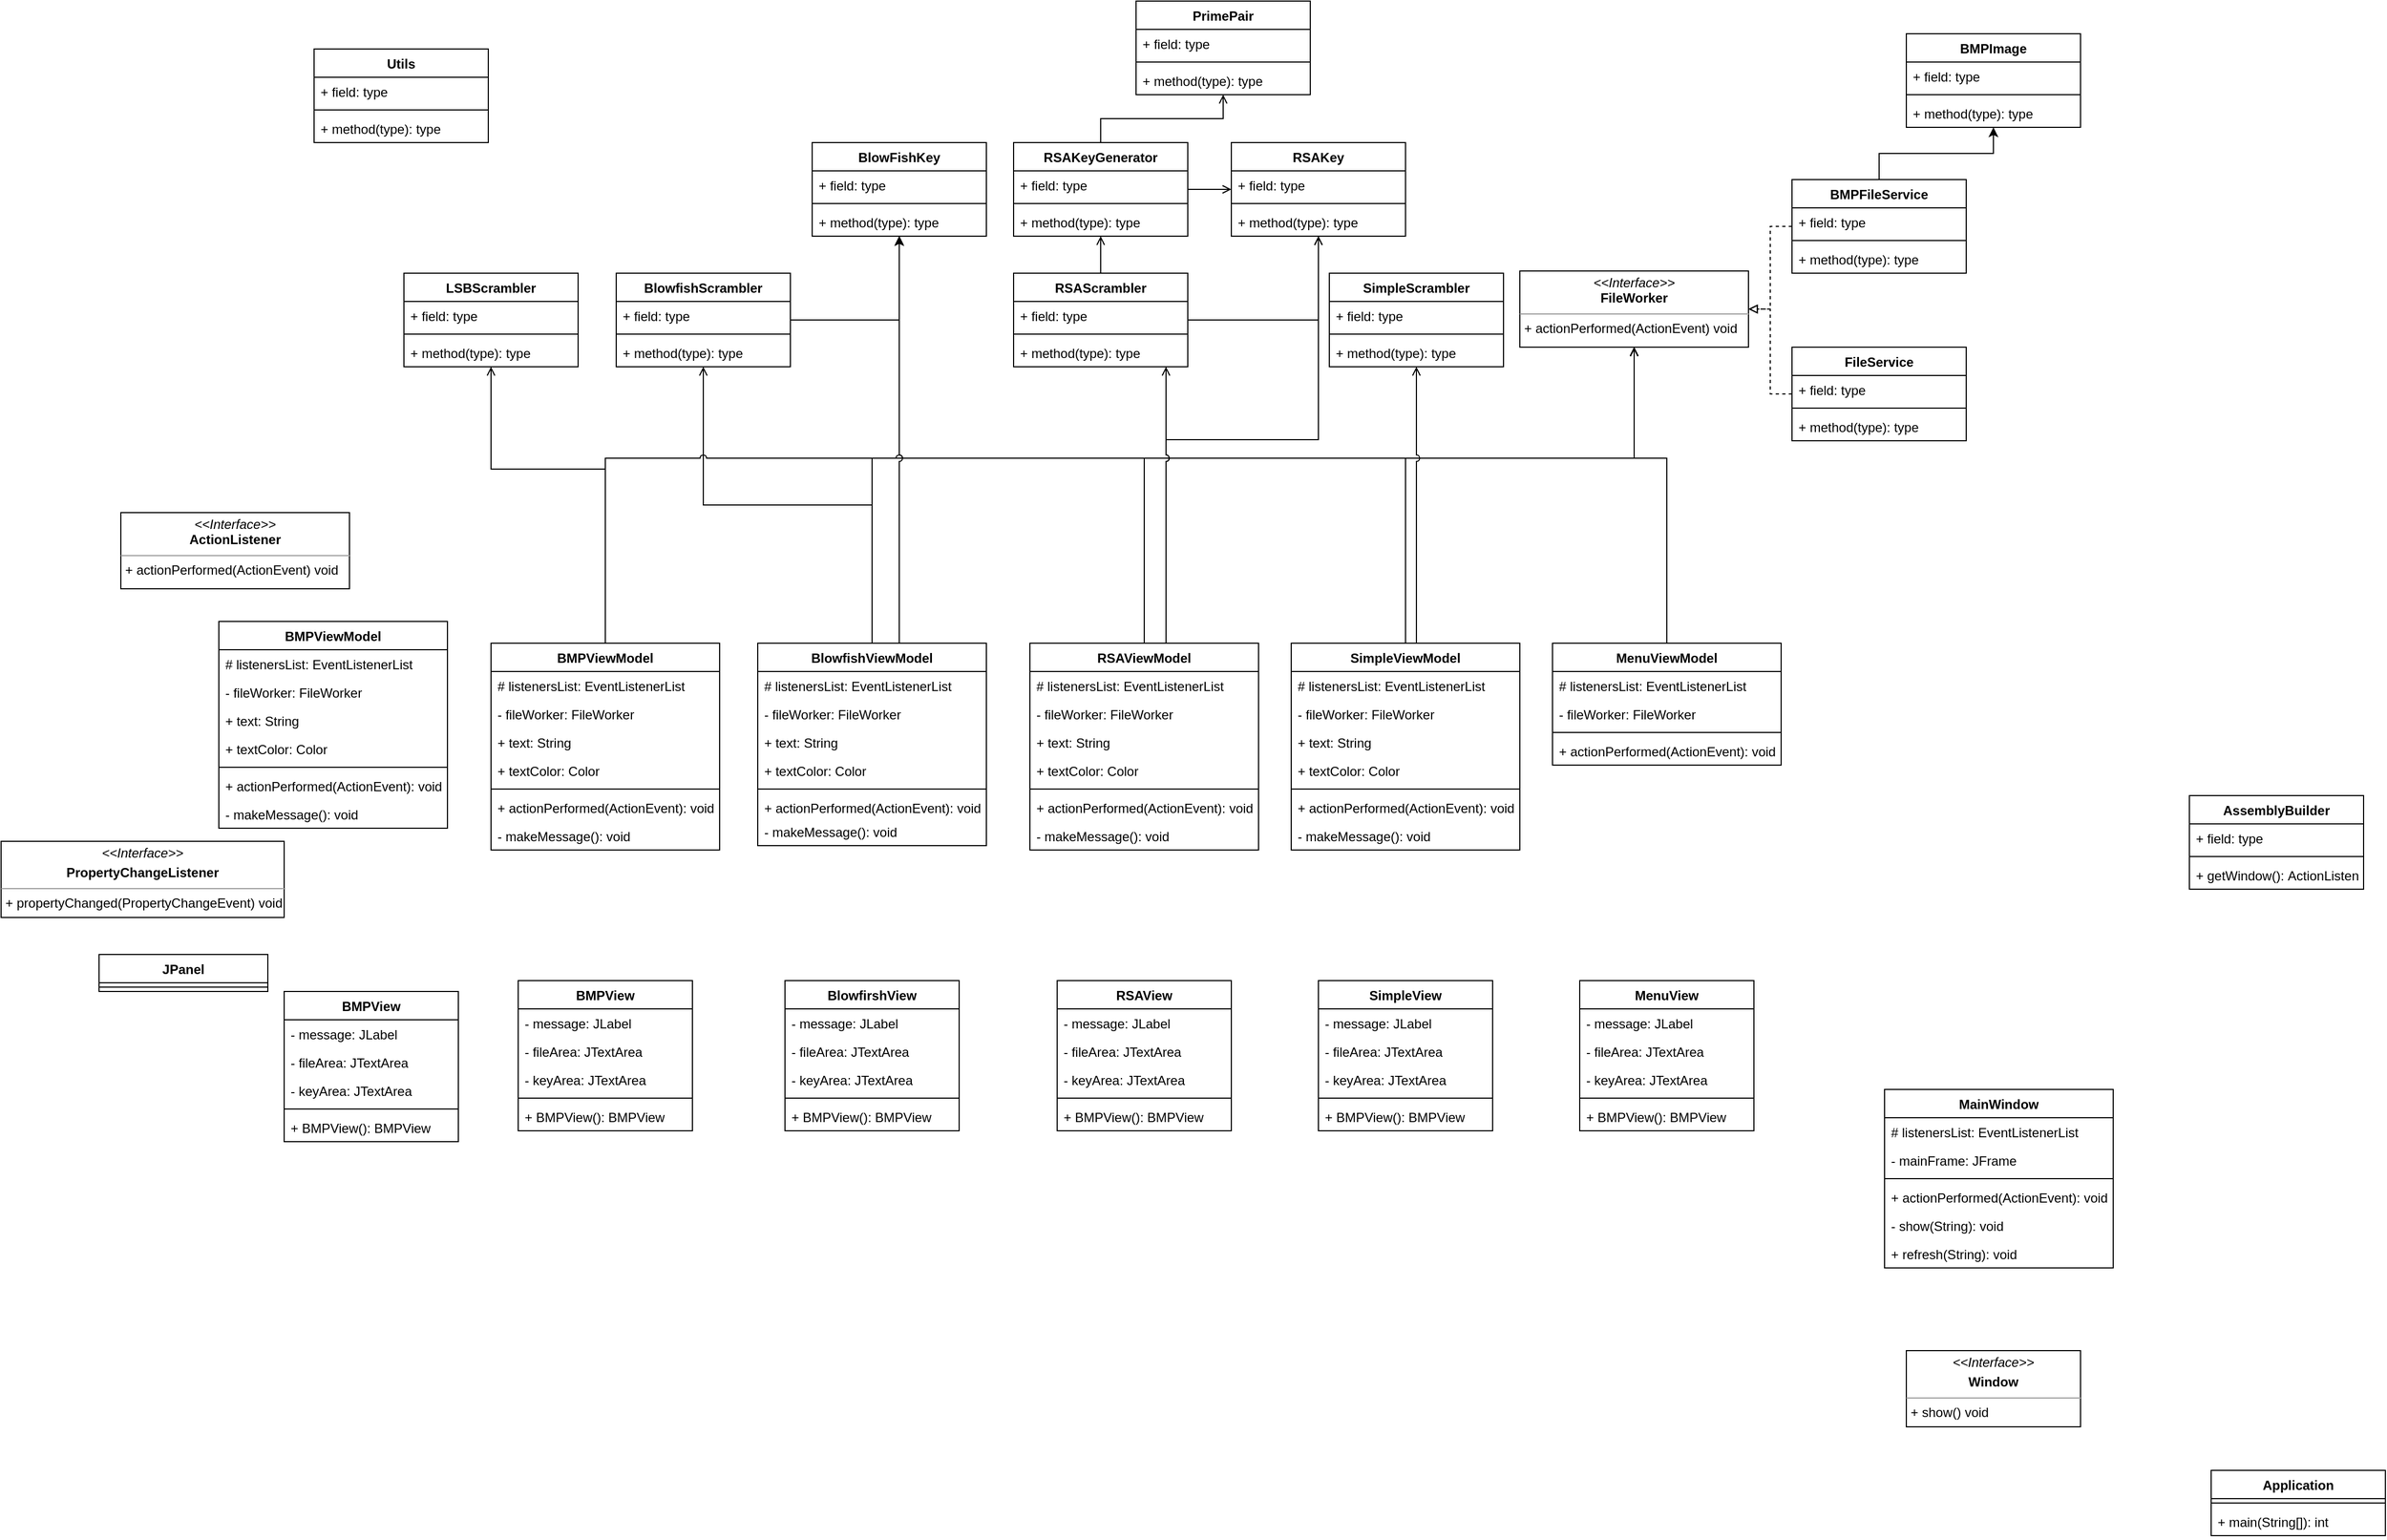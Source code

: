 <mxfile version="14.5.1" type="device"><diagram id="C5RBs43oDa-KdzZeNtuy" name="Page-1"><mxGraphModel dx="1412" dy="861" grid="1" gridSize="10" guides="1" tooltips="1" connect="1" arrows="1" fold="1" page="1" pageScale="1" pageWidth="2336" pageHeight="1654" math="0" shadow="0"><root><mxCell id="WIyWlLk6GJQsqaUBKTNV-0"/><mxCell id="WIyWlLk6GJQsqaUBKTNV-1" parent="WIyWlLk6GJQsqaUBKTNV-0"/><mxCell id="ezDk_dS48CslRRTR3kEK-7" value="&lt;p style=&quot;margin: 0px ; margin-top: 4px ; text-align: center&quot;&gt;&lt;i&gt;&amp;lt;&amp;lt;Interface&amp;gt;&amp;gt;&lt;/i&gt;&lt;br&gt;&lt;b&gt;ActionListener&lt;/b&gt;&lt;/p&gt;&lt;hr size=&quot;1&quot;&gt;&lt;p style=&quot;margin: 0px ; margin-left: 4px&quot;&gt;+ actionPerformed(ActionEvent) void&lt;br&gt;&lt;br&gt;&lt;/p&gt;" style="verticalAlign=top;align=left;overflow=fill;fontSize=12;fontFamily=Helvetica;html=1;" parent="WIyWlLk6GJQsqaUBKTNV-1" vertex="1"><mxGeometry x="240" y="570" width="210" height="70" as="geometry"/></mxCell><mxCell id="ezDk_dS48CslRRTR3kEK-243" style="edgeStyle=orthogonalEdgeStyle;rounded=0;orthogonalLoop=1;jettySize=auto;html=1;startArrow=none;startFill=0;endArrow=open;endFill=0;" parent="WIyWlLk6GJQsqaUBKTNV-1" source="ezDk_dS48CslRRTR3kEK-28" target="ezDk_dS48CslRRTR3kEK-235" edge="1"><mxGeometry relative="1" as="geometry"><Array as="points"><mxPoint x="930" y="520"/><mxPoint x="1630" y="520"/></Array></mxGeometry></mxCell><mxCell id="ezDk_dS48CslRRTR3kEK-245" style="edgeStyle=orthogonalEdgeStyle;rounded=0;orthogonalLoop=1;jettySize=auto;html=1;startArrow=none;startFill=0;endArrow=open;endFill=0;" parent="WIyWlLk6GJQsqaUBKTNV-1" source="ezDk_dS48CslRRTR3kEK-28" target="ezDk_dS48CslRRTR3kEK-235" edge="1"><mxGeometry relative="1" as="geometry"><Array as="points"><mxPoint x="930" y="520"/><mxPoint x="1630" y="520"/></Array></mxGeometry></mxCell><mxCell id="ezDk_dS48CslRRTR3kEK-407" style="edgeStyle=orthogonalEdgeStyle;rounded=0;jumpStyle=arc;orthogonalLoop=1;jettySize=auto;html=1;startArrow=none;startFill=0;endArrow=open;endFill=0;" parent="WIyWlLk6GJQsqaUBKTNV-1" source="ezDk_dS48CslRRTR3kEK-28" target="ezDk_dS48CslRRTR3kEK-396" edge="1"><mxGeometry relative="1" as="geometry"/></mxCell><mxCell id="ezDk_dS48CslRRTR3kEK-408" style="edgeStyle=orthogonalEdgeStyle;rounded=0;jumpStyle=arc;orthogonalLoop=1;jettySize=auto;html=1;startArrow=none;startFill=0;endArrow=open;endFill=0;" parent="WIyWlLk6GJQsqaUBKTNV-1" source="ezDk_dS48CslRRTR3kEK-28" target="ezDk_dS48CslRRTR3kEK-88" edge="1"><mxGeometry relative="1" as="geometry"><Array as="points"><mxPoint x="955" y="590"/><mxPoint x="955" y="590"/></Array></mxGeometry></mxCell><mxCell id="ezDk_dS48CslRRTR3kEK-28" value="BlowfishViewModel" style="swimlane;fontStyle=1;align=center;verticalAlign=top;childLayout=stackLayout;horizontal=1;startSize=26;horizontalStack=0;resizeParent=1;resizeParentMax=0;resizeLast=0;collapsible=1;marginBottom=0;" parent="WIyWlLk6GJQsqaUBKTNV-1" vertex="1"><mxGeometry x="825" y="690" width="210" height="186" as="geometry"/></mxCell><mxCell id="ezDk_dS48CslRRTR3kEK-197" value="# listenersList: EventListenerList" style="text;strokeColor=none;fillColor=none;align=left;verticalAlign=top;spacingLeft=4;spacingRight=4;overflow=hidden;rotatable=0;points=[[0,0.5],[1,0.5]];portConstraint=eastwest;" parent="ezDk_dS48CslRRTR3kEK-28" vertex="1"><mxGeometry y="26" width="210" height="26" as="geometry"/></mxCell><mxCell id="ezDk_dS48CslRRTR3kEK-254" value="- fileWorker: FileWorker" style="text;strokeColor=none;fillColor=none;align=left;verticalAlign=top;spacingLeft=4;spacingRight=4;overflow=hidden;rotatable=0;points=[[0,0.5],[1,0.5]];portConstraint=eastwest;" parent="ezDk_dS48CslRRTR3kEK-28" vertex="1"><mxGeometry y="52" width="210" height="26" as="geometry"/></mxCell><mxCell id="ezDk_dS48CslRRTR3kEK-265" value="+ text: String" style="text;strokeColor=none;fillColor=none;align=left;verticalAlign=top;spacingLeft=4;spacingRight=4;overflow=hidden;rotatable=0;points=[[0,0.5],[1,0.5]];portConstraint=eastwest;" parent="ezDk_dS48CslRRTR3kEK-28" vertex="1"><mxGeometry y="78" width="210" height="26" as="geometry"/></mxCell><mxCell id="ezDk_dS48CslRRTR3kEK-266" value="+ textColor: Color" style="text;strokeColor=none;fillColor=none;align=left;verticalAlign=top;spacingLeft=4;spacingRight=4;overflow=hidden;rotatable=0;points=[[0,0.5],[1,0.5]];portConstraint=eastwest;" parent="ezDk_dS48CslRRTR3kEK-28" vertex="1"><mxGeometry y="104" width="210" height="26" as="geometry"/></mxCell><mxCell id="ezDk_dS48CslRRTR3kEK-30" value="" style="line;strokeWidth=1;fillColor=none;align=left;verticalAlign=middle;spacingTop=-1;spacingLeft=3;spacingRight=3;rotatable=0;labelPosition=right;points=[];portConstraint=eastwest;" parent="ezDk_dS48CslRRTR3kEK-28" vertex="1"><mxGeometry y="130" width="210" height="8" as="geometry"/></mxCell><mxCell id="ezDk_dS48CslRRTR3kEK-31" value="+ actionPerformed(ActionEvent): void" style="text;strokeColor=none;fillColor=none;align=left;verticalAlign=top;spacingLeft=4;spacingRight=4;overflow=hidden;rotatable=0;points=[[0,0.5],[1,0.5]];portConstraint=eastwest;" parent="ezDk_dS48CslRRTR3kEK-28" vertex="1"><mxGeometry y="138" width="210" height="22" as="geometry"/></mxCell><mxCell id="ezDk_dS48CslRRTR3kEK-228" value="- makeMessage(): void" style="text;strokeColor=none;fillColor=none;align=left;verticalAlign=top;spacingLeft=4;spacingRight=4;overflow=hidden;rotatable=0;points=[[0,0.5],[1,0.5]];portConstraint=eastwest;" parent="ezDk_dS48CslRRTR3kEK-28" vertex="1"><mxGeometry y="160" width="210" height="26" as="geometry"/></mxCell><mxCell id="ezDk_dS48CslRRTR3kEK-244" style="edgeStyle=orthogonalEdgeStyle;rounded=0;orthogonalLoop=1;jettySize=auto;html=1;startArrow=none;startFill=0;endArrow=open;endFill=0;jumpStyle=arc;" parent="WIyWlLk6GJQsqaUBKTNV-1" source="ezDk_dS48CslRRTR3kEK-32" target="ezDk_dS48CslRRTR3kEK-235" edge="1"><mxGeometry relative="1" as="geometry"><Array as="points"><mxPoint x="685" y="520"/><mxPoint x="1630" y="520"/></Array></mxGeometry></mxCell><mxCell id="ezDk_dS48CslRRTR3kEK-406" style="edgeStyle=orthogonalEdgeStyle;rounded=0;jumpStyle=arc;orthogonalLoop=1;jettySize=auto;html=1;startArrow=none;startFill=0;endArrow=open;endFill=0;" parent="WIyWlLk6GJQsqaUBKTNV-1" source="ezDk_dS48CslRRTR3kEK-32" target="ezDk_dS48CslRRTR3kEK-388" edge="1"><mxGeometry relative="1" as="geometry"><Array as="points"><mxPoint x="685" y="530"/><mxPoint x="580" y="530"/></Array></mxGeometry></mxCell><mxCell id="ezDk_dS48CslRRTR3kEK-32" value="BMPViewModel" style="swimlane;fontStyle=1;align=center;verticalAlign=top;childLayout=stackLayout;horizontal=1;startSize=26;horizontalStack=0;resizeParent=1;resizeParentMax=0;resizeLast=0;collapsible=1;marginBottom=0;" parent="WIyWlLk6GJQsqaUBKTNV-1" vertex="1"><mxGeometry x="580" y="690" width="210" height="190" as="geometry"/></mxCell><mxCell id="ezDk_dS48CslRRTR3kEK-196" value="# listenersList: EventListenerList" style="text;strokeColor=none;fillColor=none;align=left;verticalAlign=top;spacingLeft=4;spacingRight=4;overflow=hidden;rotatable=0;points=[[0,0.5],[1,0.5]];portConstraint=eastwest;" parent="ezDk_dS48CslRRTR3kEK-32" vertex="1"><mxGeometry y="26" width="210" height="26" as="geometry"/></mxCell><mxCell id="ezDk_dS48CslRRTR3kEK-255" value="- fileWorker: FileWorker" style="text;strokeColor=none;fillColor=none;align=left;verticalAlign=top;spacingLeft=4;spacingRight=4;overflow=hidden;rotatable=0;points=[[0,0.5],[1,0.5]];portConstraint=eastwest;" parent="ezDk_dS48CslRRTR3kEK-32" vertex="1"><mxGeometry y="52" width="210" height="26" as="geometry"/></mxCell><mxCell id="ezDk_dS48CslRRTR3kEK-263" value="+ text: String" style="text;strokeColor=none;fillColor=none;align=left;verticalAlign=top;spacingLeft=4;spacingRight=4;overflow=hidden;rotatable=0;points=[[0,0.5],[1,0.5]];portConstraint=eastwest;" parent="ezDk_dS48CslRRTR3kEK-32" vertex="1"><mxGeometry y="78" width="210" height="26" as="geometry"/></mxCell><mxCell id="ezDk_dS48CslRRTR3kEK-264" value="+ textColor: Color" style="text;strokeColor=none;fillColor=none;align=left;verticalAlign=top;spacingLeft=4;spacingRight=4;overflow=hidden;rotatable=0;points=[[0,0.5],[1,0.5]];portConstraint=eastwest;" parent="ezDk_dS48CslRRTR3kEK-32" vertex="1"><mxGeometry y="104" width="210" height="26" as="geometry"/></mxCell><mxCell id="ezDk_dS48CslRRTR3kEK-34" value="" style="line;strokeWidth=1;fillColor=none;align=left;verticalAlign=middle;spacingTop=-1;spacingLeft=3;spacingRight=3;rotatable=0;labelPosition=right;points=[];portConstraint=eastwest;" parent="ezDk_dS48CslRRTR3kEK-32" vertex="1"><mxGeometry y="130" width="210" height="8" as="geometry"/></mxCell><mxCell id="ezDk_dS48CslRRTR3kEK-35" value="+ actionPerformed(ActionEvent): void" style="text;strokeColor=none;fillColor=none;align=left;verticalAlign=top;spacingLeft=4;spacingRight=4;overflow=hidden;rotatable=0;points=[[0,0.5],[1,0.5]];portConstraint=eastwest;" parent="ezDk_dS48CslRRTR3kEK-32" vertex="1"><mxGeometry y="138" width="210" height="26" as="geometry"/></mxCell><mxCell id="ezDk_dS48CslRRTR3kEK-227" value="- makeMessage(): void" style="text;strokeColor=none;fillColor=none;align=left;verticalAlign=top;spacingLeft=4;spacingRight=4;overflow=hidden;rotatable=0;points=[[0,0.5],[1,0.5]];portConstraint=eastwest;" parent="ezDk_dS48CslRRTR3kEK-32" vertex="1"><mxGeometry y="164" width="210" height="26" as="geometry"/></mxCell><mxCell id="ezDk_dS48CslRRTR3kEK-246" style="edgeStyle=orthogonalEdgeStyle;rounded=0;orthogonalLoop=1;jettySize=auto;html=1;startArrow=none;startFill=0;endArrow=open;endFill=0;" parent="WIyWlLk6GJQsqaUBKTNV-1" source="ezDk_dS48CslRRTR3kEK-36" target="ezDk_dS48CslRRTR3kEK-235" edge="1"><mxGeometry relative="1" as="geometry"><Array as="points"><mxPoint x="1180" y="520"/><mxPoint x="1630" y="520"/></Array></mxGeometry></mxCell><mxCell id="ezDk_dS48CslRRTR3kEK-403" style="edgeStyle=orthogonalEdgeStyle;rounded=0;jumpStyle=arc;orthogonalLoop=1;jettySize=auto;html=1;startArrow=none;startFill=0;endArrow=open;endFill=0;" parent="WIyWlLk6GJQsqaUBKTNV-1" source="ezDk_dS48CslRRTR3kEK-36" target="ezDk_dS48CslRRTR3kEK-60" edge="1"><mxGeometry relative="1" as="geometry"><Array as="points"><mxPoint x="1200" y="570"/><mxPoint x="1200" y="570"/></Array></mxGeometry></mxCell><mxCell id="ezDk_dS48CslRRTR3kEK-404" style="edgeStyle=orthogonalEdgeStyle;rounded=0;jumpStyle=arc;orthogonalLoop=1;jettySize=auto;html=1;startArrow=none;startFill=0;endArrow=open;endFill=0;" parent="WIyWlLk6GJQsqaUBKTNV-1" source="ezDk_dS48CslRRTR3kEK-36" target="ezDk_dS48CslRRTR3kEK-109" edge="1"><mxGeometry relative="1" as="geometry"><Array as="points"><mxPoint x="1200" y="503"/><mxPoint x="1340" y="503"/></Array></mxGeometry></mxCell><mxCell id="ezDk_dS48CslRRTR3kEK-36" value="RSAViewModel" style="swimlane;fontStyle=1;align=center;verticalAlign=top;childLayout=stackLayout;horizontal=1;startSize=26;horizontalStack=0;resizeParent=1;resizeParentMax=0;resizeLast=0;collapsible=1;marginBottom=0;" parent="WIyWlLk6GJQsqaUBKTNV-1" vertex="1"><mxGeometry x="1075" y="690" width="210" height="190" as="geometry"/></mxCell><mxCell id="ezDk_dS48CslRRTR3kEK-198" value="# listenersList: EventListenerList" style="text;strokeColor=none;fillColor=none;align=left;verticalAlign=top;spacingLeft=4;spacingRight=4;overflow=hidden;rotatable=0;points=[[0,0.5],[1,0.5]];portConstraint=eastwest;" parent="ezDk_dS48CslRRTR3kEK-36" vertex="1"><mxGeometry y="26" width="210" height="26" as="geometry"/></mxCell><mxCell id="ezDk_dS48CslRRTR3kEK-253" value="- fileWorker: FileWorker" style="text;strokeColor=none;fillColor=none;align=left;verticalAlign=top;spacingLeft=4;spacingRight=4;overflow=hidden;rotatable=0;points=[[0,0.5],[1,0.5]];portConstraint=eastwest;" parent="ezDk_dS48CslRRTR3kEK-36" vertex="1"><mxGeometry y="52" width="210" height="26" as="geometry"/></mxCell><mxCell id="ezDk_dS48CslRRTR3kEK-267" value="+ text: String" style="text;strokeColor=none;fillColor=none;align=left;verticalAlign=top;spacingLeft=4;spacingRight=4;overflow=hidden;rotatable=0;points=[[0,0.5],[1,0.5]];portConstraint=eastwest;" parent="ezDk_dS48CslRRTR3kEK-36" vertex="1"><mxGeometry y="78" width="210" height="26" as="geometry"/></mxCell><mxCell id="ezDk_dS48CslRRTR3kEK-268" value="+ textColor: Color" style="text;strokeColor=none;fillColor=none;align=left;verticalAlign=top;spacingLeft=4;spacingRight=4;overflow=hidden;rotatable=0;points=[[0,0.5],[1,0.5]];portConstraint=eastwest;" parent="ezDk_dS48CslRRTR3kEK-36" vertex="1"><mxGeometry y="104" width="210" height="26" as="geometry"/></mxCell><mxCell id="ezDk_dS48CslRRTR3kEK-38" value="" style="line;strokeWidth=1;fillColor=none;align=left;verticalAlign=middle;spacingTop=-1;spacingLeft=3;spacingRight=3;rotatable=0;labelPosition=right;points=[];portConstraint=eastwest;" parent="ezDk_dS48CslRRTR3kEK-36" vertex="1"><mxGeometry y="130" width="210" height="8" as="geometry"/></mxCell><mxCell id="ezDk_dS48CslRRTR3kEK-39" value="+ actionPerformed(ActionEvent): void&#10;" style="text;strokeColor=none;fillColor=none;align=left;verticalAlign=top;spacingLeft=4;spacingRight=4;overflow=hidden;rotatable=0;points=[[0,0.5],[1,0.5]];portConstraint=eastwest;" parent="ezDk_dS48CslRRTR3kEK-36" vertex="1"><mxGeometry y="138" width="210" height="26" as="geometry"/></mxCell><mxCell id="ezDk_dS48CslRRTR3kEK-229" value="- makeMessage(): void" style="text;strokeColor=none;fillColor=none;align=left;verticalAlign=top;spacingLeft=4;spacingRight=4;overflow=hidden;rotatable=0;points=[[0,0.5],[1,0.5]];portConstraint=eastwest;" parent="ezDk_dS48CslRRTR3kEK-36" vertex="1"><mxGeometry y="164" width="210" height="26" as="geometry"/></mxCell><mxCell id="ezDk_dS48CslRRTR3kEK-247" style="edgeStyle=orthogonalEdgeStyle;rounded=0;orthogonalLoop=1;jettySize=auto;html=1;startArrow=none;startFill=0;endArrow=open;endFill=0;" parent="WIyWlLk6GJQsqaUBKTNV-1" source="ezDk_dS48CslRRTR3kEK-40" target="ezDk_dS48CslRRTR3kEK-235" edge="1"><mxGeometry relative="1" as="geometry"><Array as="points"><mxPoint x="1420" y="520"/><mxPoint x="1630" y="520"/></Array></mxGeometry></mxCell><mxCell id="ezDk_dS48CslRRTR3kEK-405" style="edgeStyle=orthogonalEdgeStyle;rounded=0;jumpStyle=arc;orthogonalLoop=1;jettySize=auto;html=1;startArrow=none;startFill=0;endArrow=open;endFill=0;" parent="WIyWlLk6GJQsqaUBKTNV-1" source="ezDk_dS48CslRRTR3kEK-40" target="ezDk_dS48CslRRTR3kEK-392" edge="1"><mxGeometry relative="1" as="geometry"><Array as="points"><mxPoint x="1430" y="630"/><mxPoint x="1430" y="630"/></Array></mxGeometry></mxCell><mxCell id="ezDk_dS48CslRRTR3kEK-40" value="SimpleViewModel" style="swimlane;fontStyle=1;align=center;verticalAlign=top;childLayout=stackLayout;horizontal=1;startSize=26;horizontalStack=0;resizeParent=1;resizeParentMax=0;resizeLast=0;collapsible=1;marginBottom=0;" parent="WIyWlLk6GJQsqaUBKTNV-1" vertex="1"><mxGeometry x="1315" y="690" width="210" height="190" as="geometry"/></mxCell><mxCell id="ezDk_dS48CslRRTR3kEK-203" value="# listenersList: EventListenerList" style="text;strokeColor=none;fillColor=none;align=left;verticalAlign=top;spacingLeft=4;spacingRight=4;overflow=hidden;rotatable=0;points=[[0,0.5],[1,0.5]];portConstraint=eastwest;" parent="ezDk_dS48CslRRTR3kEK-40" vertex="1"><mxGeometry y="26" width="210" height="26" as="geometry"/></mxCell><mxCell id="ezDk_dS48CslRRTR3kEK-252" value="- fileWorker: FileWorker" style="text;strokeColor=none;fillColor=none;align=left;verticalAlign=top;spacingLeft=4;spacingRight=4;overflow=hidden;rotatable=0;points=[[0,0.5],[1,0.5]];portConstraint=eastwest;" parent="ezDk_dS48CslRRTR3kEK-40" vertex="1"><mxGeometry y="52" width="210" height="26" as="geometry"/></mxCell><mxCell id="ezDk_dS48CslRRTR3kEK-269" value="+ text: String" style="text;strokeColor=none;fillColor=none;align=left;verticalAlign=top;spacingLeft=4;spacingRight=4;overflow=hidden;rotatable=0;points=[[0,0.5],[1,0.5]];portConstraint=eastwest;" parent="ezDk_dS48CslRRTR3kEK-40" vertex="1"><mxGeometry y="78" width="210" height="26" as="geometry"/></mxCell><mxCell id="ezDk_dS48CslRRTR3kEK-270" value="+ textColor: Color" style="text;strokeColor=none;fillColor=none;align=left;verticalAlign=top;spacingLeft=4;spacingRight=4;overflow=hidden;rotatable=0;points=[[0,0.5],[1,0.5]];portConstraint=eastwest;" parent="ezDk_dS48CslRRTR3kEK-40" vertex="1"><mxGeometry y="104" width="210" height="26" as="geometry"/></mxCell><mxCell id="ezDk_dS48CslRRTR3kEK-42" value="" style="line;strokeWidth=1;fillColor=none;align=left;verticalAlign=middle;spacingTop=-1;spacingLeft=3;spacingRight=3;rotatable=0;labelPosition=right;points=[];portConstraint=eastwest;" parent="ezDk_dS48CslRRTR3kEK-40" vertex="1"><mxGeometry y="130" width="210" height="8" as="geometry"/></mxCell><mxCell id="ezDk_dS48CslRRTR3kEK-43" value="+ actionPerformed(ActionEvent): void&#10;" style="text;strokeColor=none;fillColor=none;align=left;verticalAlign=top;spacingLeft=4;spacingRight=4;overflow=hidden;rotatable=0;points=[[0,0.5],[1,0.5]];portConstraint=eastwest;" parent="ezDk_dS48CslRRTR3kEK-40" vertex="1"><mxGeometry y="138" width="210" height="26" as="geometry"/></mxCell><mxCell id="ezDk_dS48CslRRTR3kEK-230" value="- makeMessage(): void" style="text;strokeColor=none;fillColor=none;align=left;verticalAlign=top;spacingLeft=4;spacingRight=4;overflow=hidden;rotatable=0;points=[[0,0.5],[1,0.5]];portConstraint=eastwest;" parent="ezDk_dS48CslRRTR3kEK-40" vertex="1"><mxGeometry y="164" width="210" height="26" as="geometry"/></mxCell><mxCell id="ezDk_dS48CslRRTR3kEK-44" value="Application" style="swimlane;fontStyle=1;align=center;verticalAlign=top;childLayout=stackLayout;horizontal=1;startSize=26;horizontalStack=0;resizeParent=1;resizeParentMax=0;resizeLast=0;collapsible=1;marginBottom=0;" parent="WIyWlLk6GJQsqaUBKTNV-1" vertex="1"><mxGeometry x="2160" y="1450" width="160" height="60" as="geometry"/></mxCell><mxCell id="ezDk_dS48CslRRTR3kEK-46" value="" style="line;strokeWidth=1;fillColor=none;align=left;verticalAlign=middle;spacingTop=-1;spacingLeft=3;spacingRight=3;rotatable=0;labelPosition=right;points=[];portConstraint=eastwest;" parent="ezDk_dS48CslRRTR3kEK-44" vertex="1"><mxGeometry y="26" width="160" height="8" as="geometry"/></mxCell><mxCell id="ezDk_dS48CslRRTR3kEK-47" value="+ main(String[]): int" style="text;strokeColor=none;fillColor=none;align=left;verticalAlign=top;spacingLeft=4;spacingRight=4;overflow=hidden;rotatable=0;points=[[0,0.5],[1,0.5]];portConstraint=eastwest;" parent="ezDk_dS48CslRRTR3kEK-44" vertex="1"><mxGeometry y="34" width="160" height="26" as="geometry"/></mxCell><mxCell id="ezDk_dS48CslRRTR3kEK-48" value="Utils" style="swimlane;fontStyle=1;align=center;verticalAlign=top;childLayout=stackLayout;horizontal=1;startSize=26;horizontalStack=0;resizeParent=1;resizeParentMax=0;resizeLast=0;collapsible=1;marginBottom=0;" parent="WIyWlLk6GJQsqaUBKTNV-1" vertex="1"><mxGeometry x="417.5" y="144" width="160" height="86" as="geometry"/></mxCell><mxCell id="ezDk_dS48CslRRTR3kEK-49" value="+ field: type" style="text;strokeColor=none;fillColor=none;align=left;verticalAlign=top;spacingLeft=4;spacingRight=4;overflow=hidden;rotatable=0;points=[[0,0.5],[1,0.5]];portConstraint=eastwest;" parent="ezDk_dS48CslRRTR3kEK-48" vertex="1"><mxGeometry y="26" width="160" height="26" as="geometry"/></mxCell><mxCell id="ezDk_dS48CslRRTR3kEK-50" value="" style="line;strokeWidth=1;fillColor=none;align=left;verticalAlign=middle;spacingTop=-1;spacingLeft=3;spacingRight=3;rotatable=0;labelPosition=right;points=[];portConstraint=eastwest;" parent="ezDk_dS48CslRRTR3kEK-48" vertex="1"><mxGeometry y="52" width="160" height="8" as="geometry"/></mxCell><mxCell id="ezDk_dS48CslRRTR3kEK-51" value="+ method(type): type" style="text;strokeColor=none;fillColor=none;align=left;verticalAlign=top;spacingLeft=4;spacingRight=4;overflow=hidden;rotatable=0;points=[[0,0.5],[1,0.5]];portConstraint=eastwest;" parent="ezDk_dS48CslRRTR3kEK-48" vertex="1"><mxGeometry y="60" width="160" height="26" as="geometry"/></mxCell><mxCell id="ezDk_dS48CslRRTR3kEK-248" style="edgeStyle=orthogonalEdgeStyle;rounded=0;orthogonalLoop=1;jettySize=auto;html=1;startArrow=none;startFill=0;endArrow=open;endFill=0;" parent="WIyWlLk6GJQsqaUBKTNV-1" source="ezDk_dS48CslRRTR3kEK-56" target="ezDk_dS48CslRRTR3kEK-235" edge="1"><mxGeometry relative="1" as="geometry"><Array as="points"><mxPoint x="1660" y="520"/><mxPoint x="1630" y="520"/></Array></mxGeometry></mxCell><mxCell id="ezDk_dS48CslRRTR3kEK-56" value="MenuViewModel" style="swimlane;fontStyle=1;align=center;verticalAlign=top;childLayout=stackLayout;horizontal=1;startSize=26;horizontalStack=0;resizeParent=1;resizeParentMax=0;resizeLast=0;collapsible=1;marginBottom=0;" parent="WIyWlLk6GJQsqaUBKTNV-1" vertex="1"><mxGeometry x="1555" y="690" width="210" height="112" as="geometry"/></mxCell><mxCell id="ezDk_dS48CslRRTR3kEK-204" value="# listenersList: EventListenerList" style="text;strokeColor=none;fillColor=none;align=left;verticalAlign=top;spacingLeft=4;spacingRight=4;overflow=hidden;rotatable=0;points=[[0,0.5],[1,0.5]];portConstraint=eastwest;" parent="ezDk_dS48CslRRTR3kEK-56" vertex="1"><mxGeometry y="26" width="210" height="26" as="geometry"/></mxCell><mxCell id="ezDk_dS48CslRRTR3kEK-251" value="- fileWorker: FileWorker" style="text;strokeColor=none;fillColor=none;align=left;verticalAlign=top;spacingLeft=4;spacingRight=4;overflow=hidden;rotatable=0;points=[[0,0.5],[1,0.5]];portConstraint=eastwest;" parent="ezDk_dS48CslRRTR3kEK-56" vertex="1"><mxGeometry y="52" width="210" height="26" as="geometry"/></mxCell><mxCell id="ezDk_dS48CslRRTR3kEK-58" value="" style="line;strokeWidth=1;fillColor=none;align=left;verticalAlign=middle;spacingTop=-1;spacingLeft=3;spacingRight=3;rotatable=0;labelPosition=right;points=[];portConstraint=eastwest;" parent="ezDk_dS48CslRRTR3kEK-56" vertex="1"><mxGeometry y="78" width="210" height="8" as="geometry"/></mxCell><mxCell id="ezDk_dS48CslRRTR3kEK-59" value="+ actionPerformed(ActionEvent): void" style="text;strokeColor=none;fillColor=none;align=left;verticalAlign=top;spacingLeft=4;spacingRight=4;overflow=hidden;rotatable=0;points=[[0,0.5],[1,0.5]];portConstraint=eastwest;" parent="ezDk_dS48CslRRTR3kEK-56" vertex="1"><mxGeometry y="86" width="210" height="26" as="geometry"/></mxCell><mxCell id="ezDk_dS48CslRRTR3kEK-402" style="edgeStyle=orthogonalEdgeStyle;rounded=0;jumpStyle=arc;orthogonalLoop=1;jettySize=auto;html=1;startArrow=none;startFill=0;endArrow=open;endFill=0;" parent="WIyWlLk6GJQsqaUBKTNV-1" source="ezDk_dS48CslRRTR3kEK-60" target="ezDk_dS48CslRRTR3kEK-109" edge="1"><mxGeometry relative="1" as="geometry"/></mxCell><mxCell id="ezDk_dS48CslRRTR3kEK-413" style="edgeStyle=orthogonalEdgeStyle;rounded=0;jumpStyle=arc;orthogonalLoop=1;jettySize=auto;html=1;startArrow=none;startFill=0;endArrow=open;endFill=0;" parent="WIyWlLk6GJQsqaUBKTNV-1" source="ezDk_dS48CslRRTR3kEK-60" target="ezDk_dS48CslRRTR3kEK-64" edge="1"><mxGeometry relative="1" as="geometry"/></mxCell><mxCell id="ezDk_dS48CslRRTR3kEK-60" value="RSAScrambler" style="swimlane;fontStyle=1;align=center;verticalAlign=top;childLayout=stackLayout;horizontal=1;startSize=26;horizontalStack=0;resizeParent=1;resizeParentMax=0;resizeLast=0;collapsible=1;marginBottom=0;" parent="WIyWlLk6GJQsqaUBKTNV-1" vertex="1"><mxGeometry x="1060" y="350" width="160" height="86" as="geometry"/></mxCell><mxCell id="ezDk_dS48CslRRTR3kEK-61" value="+ field: type" style="text;strokeColor=none;fillColor=none;align=left;verticalAlign=top;spacingLeft=4;spacingRight=4;overflow=hidden;rotatable=0;points=[[0,0.5],[1,0.5]];portConstraint=eastwest;" parent="ezDk_dS48CslRRTR3kEK-60" vertex="1"><mxGeometry y="26" width="160" height="26" as="geometry"/></mxCell><mxCell id="ezDk_dS48CslRRTR3kEK-62" value="" style="line;strokeWidth=1;fillColor=none;align=left;verticalAlign=middle;spacingTop=-1;spacingLeft=3;spacingRight=3;rotatable=0;labelPosition=right;points=[];portConstraint=eastwest;" parent="ezDk_dS48CslRRTR3kEK-60" vertex="1"><mxGeometry y="52" width="160" height="8" as="geometry"/></mxCell><mxCell id="ezDk_dS48CslRRTR3kEK-63" value="+ method(type): type" style="text;strokeColor=none;fillColor=none;align=left;verticalAlign=top;spacingLeft=4;spacingRight=4;overflow=hidden;rotatable=0;points=[[0,0.5],[1,0.5]];portConstraint=eastwest;" parent="ezDk_dS48CslRRTR3kEK-60" vertex="1"><mxGeometry y="60" width="160" height="26" as="geometry"/></mxCell><mxCell id="ezDk_dS48CslRRTR3kEK-412" style="edgeStyle=orthogonalEdgeStyle;rounded=0;jumpStyle=arc;orthogonalLoop=1;jettySize=auto;html=1;startArrow=none;startFill=0;endArrow=open;endFill=0;" parent="WIyWlLk6GJQsqaUBKTNV-1" source="ezDk_dS48CslRRTR3kEK-64" target="ezDk_dS48CslRRTR3kEK-84" edge="1"><mxGeometry relative="1" as="geometry"/></mxCell><mxCell id="ezDk_dS48CslRRTR3kEK-414" style="edgeStyle=orthogonalEdgeStyle;rounded=0;jumpStyle=arc;orthogonalLoop=1;jettySize=auto;html=1;startArrow=none;startFill=0;endArrow=open;endFill=0;" parent="WIyWlLk6GJQsqaUBKTNV-1" source="ezDk_dS48CslRRTR3kEK-64" target="ezDk_dS48CslRRTR3kEK-109" edge="1"><mxGeometry relative="1" as="geometry"/></mxCell><mxCell id="ezDk_dS48CslRRTR3kEK-64" value="RSAKeyGenerator" style="swimlane;fontStyle=1;align=center;verticalAlign=top;childLayout=stackLayout;horizontal=1;startSize=26;horizontalStack=0;resizeParent=1;resizeParentMax=0;resizeLast=0;collapsible=1;marginBottom=0;" parent="WIyWlLk6GJQsqaUBKTNV-1" vertex="1"><mxGeometry x="1060" y="230" width="160" height="86" as="geometry"/></mxCell><mxCell id="ezDk_dS48CslRRTR3kEK-65" value="+ field: type" style="text;strokeColor=none;fillColor=none;align=left;verticalAlign=top;spacingLeft=4;spacingRight=4;overflow=hidden;rotatable=0;points=[[0,0.5],[1,0.5]];portConstraint=eastwest;" parent="ezDk_dS48CslRRTR3kEK-64" vertex="1"><mxGeometry y="26" width="160" height="26" as="geometry"/></mxCell><mxCell id="ezDk_dS48CslRRTR3kEK-66" value="" style="line;strokeWidth=1;fillColor=none;align=left;verticalAlign=middle;spacingTop=-1;spacingLeft=3;spacingRight=3;rotatable=0;labelPosition=right;points=[];portConstraint=eastwest;" parent="ezDk_dS48CslRRTR3kEK-64" vertex="1"><mxGeometry y="52" width="160" height="8" as="geometry"/></mxCell><mxCell id="ezDk_dS48CslRRTR3kEK-67" value="+ method(type): type" style="text;strokeColor=none;fillColor=none;align=left;verticalAlign=top;spacingLeft=4;spacingRight=4;overflow=hidden;rotatable=0;points=[[0,0.5],[1,0.5]];portConstraint=eastwest;" parent="ezDk_dS48CslRRTR3kEK-64" vertex="1"><mxGeometry y="60" width="160" height="26" as="geometry"/></mxCell><mxCell id="ezDk_dS48CslRRTR3kEK-250" style="edgeStyle=orthogonalEdgeStyle;rounded=0;orthogonalLoop=1;jettySize=auto;html=1;dashed=1;startArrow=none;startFill=0;endArrow=block;endFill=0;" parent="WIyWlLk6GJQsqaUBKTNV-1" source="ezDk_dS48CslRRTR3kEK-76" target="ezDk_dS48CslRRTR3kEK-235" edge="1"><mxGeometry relative="1" as="geometry"/></mxCell><mxCell id="9OsBCsmmODGNTjJAITWw-5" style="edgeStyle=orthogonalEdgeStyle;rounded=0;orthogonalLoop=1;jettySize=auto;html=1;" edge="1" parent="WIyWlLk6GJQsqaUBKTNV-1" source="ezDk_dS48CslRRTR3kEK-76" target="9OsBCsmmODGNTjJAITWw-0"><mxGeometry relative="1" as="geometry"/></mxCell><mxCell id="ezDk_dS48CslRRTR3kEK-76" value="BMPFileService" style="swimlane;fontStyle=1;align=center;verticalAlign=top;childLayout=stackLayout;horizontal=1;startSize=26;horizontalStack=0;resizeParent=1;resizeParentMax=0;resizeLast=0;collapsible=1;marginBottom=0;" parent="WIyWlLk6GJQsqaUBKTNV-1" vertex="1"><mxGeometry x="1775" y="264" width="160" height="86" as="geometry"/></mxCell><mxCell id="ezDk_dS48CslRRTR3kEK-77" value="+ field: type" style="text;strokeColor=none;fillColor=none;align=left;verticalAlign=top;spacingLeft=4;spacingRight=4;overflow=hidden;rotatable=0;points=[[0,0.5],[1,0.5]];portConstraint=eastwest;" parent="ezDk_dS48CslRRTR3kEK-76" vertex="1"><mxGeometry y="26" width="160" height="26" as="geometry"/></mxCell><mxCell id="ezDk_dS48CslRRTR3kEK-78" value="" style="line;strokeWidth=1;fillColor=none;align=left;verticalAlign=middle;spacingTop=-1;spacingLeft=3;spacingRight=3;rotatable=0;labelPosition=right;points=[];portConstraint=eastwest;" parent="ezDk_dS48CslRRTR3kEK-76" vertex="1"><mxGeometry y="52" width="160" height="8" as="geometry"/></mxCell><mxCell id="ezDk_dS48CslRRTR3kEK-79" value="+ method(type): type" style="text;strokeColor=none;fillColor=none;align=left;verticalAlign=top;spacingLeft=4;spacingRight=4;overflow=hidden;rotatable=0;points=[[0,0.5],[1,0.5]];portConstraint=eastwest;" parent="ezDk_dS48CslRRTR3kEK-76" vertex="1"><mxGeometry y="60" width="160" height="26" as="geometry"/></mxCell><mxCell id="ezDk_dS48CslRRTR3kEK-249" style="edgeStyle=orthogonalEdgeStyle;rounded=0;orthogonalLoop=1;jettySize=auto;html=1;startArrow=none;startFill=0;endArrow=block;endFill=0;dashed=1;" parent="WIyWlLk6GJQsqaUBKTNV-1" source="ezDk_dS48CslRRTR3kEK-80" target="ezDk_dS48CslRRTR3kEK-235" edge="1"><mxGeometry relative="1" as="geometry"/></mxCell><mxCell id="ezDk_dS48CslRRTR3kEK-80" value="FileService" style="swimlane;fontStyle=1;align=center;verticalAlign=top;childLayout=stackLayout;horizontal=1;startSize=26;horizontalStack=0;resizeParent=1;resizeParentMax=0;resizeLast=0;collapsible=1;marginBottom=0;" parent="WIyWlLk6GJQsqaUBKTNV-1" vertex="1"><mxGeometry x="1775" y="418" width="160" height="86" as="geometry"/></mxCell><mxCell id="ezDk_dS48CslRRTR3kEK-81" value="+ field: type" style="text;strokeColor=none;fillColor=none;align=left;verticalAlign=top;spacingLeft=4;spacingRight=4;overflow=hidden;rotatable=0;points=[[0,0.5],[1,0.5]];portConstraint=eastwest;" parent="ezDk_dS48CslRRTR3kEK-80" vertex="1"><mxGeometry y="26" width="160" height="26" as="geometry"/></mxCell><mxCell id="ezDk_dS48CslRRTR3kEK-82" value="" style="line;strokeWidth=1;fillColor=none;align=left;verticalAlign=middle;spacingTop=-1;spacingLeft=3;spacingRight=3;rotatable=0;labelPosition=right;points=[];portConstraint=eastwest;" parent="ezDk_dS48CslRRTR3kEK-80" vertex="1"><mxGeometry y="52" width="160" height="8" as="geometry"/></mxCell><mxCell id="ezDk_dS48CslRRTR3kEK-83" value="+ method(type): type" style="text;strokeColor=none;fillColor=none;align=left;verticalAlign=top;spacingLeft=4;spacingRight=4;overflow=hidden;rotatable=0;points=[[0,0.5],[1,0.5]];portConstraint=eastwest;" parent="ezDk_dS48CslRRTR3kEK-80" vertex="1"><mxGeometry y="60" width="160" height="26" as="geometry"/></mxCell><mxCell id="ezDk_dS48CslRRTR3kEK-84" value="PrimePair" style="swimlane;fontStyle=1;align=center;verticalAlign=top;childLayout=stackLayout;horizontal=1;startSize=26;horizontalStack=0;resizeParent=1;resizeParentMax=0;resizeLast=0;collapsible=1;marginBottom=0;" parent="WIyWlLk6GJQsqaUBKTNV-1" vertex="1"><mxGeometry x="1172.5" y="100" width="160" height="86" as="geometry"/></mxCell><mxCell id="ezDk_dS48CslRRTR3kEK-85" value="+ field: type" style="text;strokeColor=none;fillColor=none;align=left;verticalAlign=top;spacingLeft=4;spacingRight=4;overflow=hidden;rotatable=0;points=[[0,0.5],[1,0.5]];portConstraint=eastwest;" parent="ezDk_dS48CslRRTR3kEK-84" vertex="1"><mxGeometry y="26" width="160" height="26" as="geometry"/></mxCell><mxCell id="ezDk_dS48CslRRTR3kEK-86" value="" style="line;strokeWidth=1;fillColor=none;align=left;verticalAlign=middle;spacingTop=-1;spacingLeft=3;spacingRight=3;rotatable=0;labelPosition=right;points=[];portConstraint=eastwest;" parent="ezDk_dS48CslRRTR3kEK-84" vertex="1"><mxGeometry y="52" width="160" height="8" as="geometry"/></mxCell><mxCell id="ezDk_dS48CslRRTR3kEK-87" value="+ method(type): type" style="text;strokeColor=none;fillColor=none;align=left;verticalAlign=top;spacingLeft=4;spacingRight=4;overflow=hidden;rotatable=0;points=[[0,0.5],[1,0.5]];portConstraint=eastwest;" parent="ezDk_dS48CslRRTR3kEK-84" vertex="1"><mxGeometry y="60" width="160" height="26" as="geometry"/></mxCell><mxCell id="ezDk_dS48CslRRTR3kEK-88" value="BlowFishKey" style="swimlane;fontStyle=1;align=center;verticalAlign=top;childLayout=stackLayout;horizontal=1;startSize=26;horizontalStack=0;resizeParent=1;resizeParentMax=0;resizeLast=0;collapsible=1;marginBottom=0;" parent="WIyWlLk6GJQsqaUBKTNV-1" vertex="1"><mxGeometry x="875" y="230" width="160" height="86" as="geometry"/></mxCell><mxCell id="ezDk_dS48CslRRTR3kEK-89" value="+ field: type" style="text;strokeColor=none;fillColor=none;align=left;verticalAlign=top;spacingLeft=4;spacingRight=4;overflow=hidden;rotatable=0;points=[[0,0.5],[1,0.5]];portConstraint=eastwest;" parent="ezDk_dS48CslRRTR3kEK-88" vertex="1"><mxGeometry y="26" width="160" height="26" as="geometry"/></mxCell><mxCell id="ezDk_dS48CslRRTR3kEK-90" value="" style="line;strokeWidth=1;fillColor=none;align=left;verticalAlign=middle;spacingTop=-1;spacingLeft=3;spacingRight=3;rotatable=0;labelPosition=right;points=[];portConstraint=eastwest;" parent="ezDk_dS48CslRRTR3kEK-88" vertex="1"><mxGeometry y="52" width="160" height="8" as="geometry"/></mxCell><mxCell id="ezDk_dS48CslRRTR3kEK-91" value="+ method(type): type" style="text;strokeColor=none;fillColor=none;align=left;verticalAlign=top;spacingLeft=4;spacingRight=4;overflow=hidden;rotatable=0;points=[[0,0.5],[1,0.5]];portConstraint=eastwest;" parent="ezDk_dS48CslRRTR3kEK-88" vertex="1"><mxGeometry y="60" width="160" height="26" as="geometry"/></mxCell><mxCell id="ezDk_dS48CslRRTR3kEK-109" value="RSAKey" style="swimlane;fontStyle=1;align=center;verticalAlign=top;childLayout=stackLayout;horizontal=1;startSize=26;horizontalStack=0;resizeParent=1;resizeParentMax=0;resizeLast=0;collapsible=1;marginBottom=0;" parent="WIyWlLk6GJQsqaUBKTNV-1" vertex="1"><mxGeometry x="1260" y="230" width="160" height="86" as="geometry"/></mxCell><mxCell id="ezDk_dS48CslRRTR3kEK-110" value="+ field: type" style="text;strokeColor=none;fillColor=none;align=left;verticalAlign=top;spacingLeft=4;spacingRight=4;overflow=hidden;rotatable=0;points=[[0,0.5],[1,0.5]];portConstraint=eastwest;" parent="ezDk_dS48CslRRTR3kEK-109" vertex="1"><mxGeometry y="26" width="160" height="26" as="geometry"/></mxCell><mxCell id="ezDk_dS48CslRRTR3kEK-111" value="" style="line;strokeWidth=1;fillColor=none;align=left;verticalAlign=middle;spacingTop=-1;spacingLeft=3;spacingRight=3;rotatable=0;labelPosition=right;points=[];portConstraint=eastwest;" parent="ezDk_dS48CslRRTR3kEK-109" vertex="1"><mxGeometry y="52" width="160" height="8" as="geometry"/></mxCell><mxCell id="ezDk_dS48CslRRTR3kEK-112" value="+ method(type): type" style="text;strokeColor=none;fillColor=none;align=left;verticalAlign=top;spacingLeft=4;spacingRight=4;overflow=hidden;rotatable=0;points=[[0,0.5],[1,0.5]];portConstraint=eastwest;" parent="ezDk_dS48CslRRTR3kEK-109" vertex="1"><mxGeometry y="60" width="160" height="26" as="geometry"/></mxCell><mxCell id="ezDk_dS48CslRRTR3kEK-188" value="MainWindow" style="swimlane;fontStyle=1;align=center;verticalAlign=top;childLayout=stackLayout;horizontal=1;startSize=26;horizontalStack=0;resizeParent=1;resizeParentMax=0;resizeLast=0;collapsible=1;marginBottom=0;" parent="WIyWlLk6GJQsqaUBKTNV-1" vertex="1"><mxGeometry x="1860" y="1100" width="210" height="164" as="geometry"/></mxCell><mxCell id="ezDk_dS48CslRRTR3kEK-205" value="# listenersList: EventListenerList" style="text;strokeColor=none;fillColor=none;align=left;verticalAlign=top;spacingLeft=4;spacingRight=4;overflow=hidden;rotatable=0;points=[[0,0.5],[1,0.5]];portConstraint=eastwest;" parent="ezDk_dS48CslRRTR3kEK-188" vertex="1"><mxGeometry y="26" width="210" height="26" as="geometry"/></mxCell><mxCell id="ezDk_dS48CslRRTR3kEK-189" value="- mainFrame: JFrame" style="text;strokeColor=none;fillColor=none;align=left;verticalAlign=top;spacingLeft=4;spacingRight=4;overflow=hidden;rotatable=0;points=[[0,0.5],[1,0.5]];portConstraint=eastwest;" parent="ezDk_dS48CslRRTR3kEK-188" vertex="1"><mxGeometry y="52" width="210" height="26" as="geometry"/></mxCell><mxCell id="ezDk_dS48CslRRTR3kEK-190" value="" style="line;strokeWidth=1;fillColor=none;align=left;verticalAlign=middle;spacingTop=-1;spacingLeft=3;spacingRight=3;rotatable=0;labelPosition=right;points=[];portConstraint=eastwest;" parent="ezDk_dS48CslRRTR3kEK-188" vertex="1"><mxGeometry y="78" width="210" height="8" as="geometry"/></mxCell><mxCell id="ezDk_dS48CslRRTR3kEK-195" value="+ actionPerformed(ActionEvent): void&#10;" style="text;strokeColor=none;fillColor=none;align=left;verticalAlign=top;spacingLeft=4;spacingRight=4;overflow=hidden;rotatable=0;points=[[0,0.5],[1,0.5]];portConstraint=eastwest;" parent="ezDk_dS48CslRRTR3kEK-188" vertex="1"><mxGeometry y="86" width="210" height="26" as="geometry"/></mxCell><mxCell id="ezDk_dS48CslRRTR3kEK-191" value="- show(String): void" style="text;strokeColor=none;fillColor=none;align=left;verticalAlign=top;spacingLeft=4;spacingRight=4;overflow=hidden;rotatable=0;points=[[0,0.5],[1,0.5]];portConstraint=eastwest;" parent="ezDk_dS48CslRRTR3kEK-188" vertex="1"><mxGeometry y="112" width="210" height="26" as="geometry"/></mxCell><mxCell id="ezDk_dS48CslRRTR3kEK-192" value="+ refresh(String): void&#10;" style="text;strokeColor=none;fillColor=none;align=left;verticalAlign=top;spacingLeft=4;spacingRight=4;overflow=hidden;rotatable=0;points=[[0,0.5],[1,0.5]];portConstraint=eastwest;" parent="ezDk_dS48CslRRTR3kEK-188" vertex="1"><mxGeometry y="138" width="210" height="26" as="geometry"/></mxCell><mxCell id="ezDk_dS48CslRRTR3kEK-235" value="&lt;p style=&quot;margin: 0px ; margin-top: 4px ; text-align: center&quot;&gt;&lt;i&gt;&amp;lt;&amp;lt;Interface&amp;gt;&amp;gt;&lt;/i&gt;&lt;br&gt;&lt;span style=&quot;font-weight: 700&quot;&gt;FileWorker&lt;/span&gt;&lt;br&gt;&lt;/p&gt;&lt;hr size=&quot;1&quot;&gt;&lt;p style=&quot;margin: 0px ; margin-left: 4px&quot;&gt;+ actionPerformed(ActionEvent) void&lt;br&gt;&lt;br&gt;&lt;/p&gt;" style="verticalAlign=top;align=left;overflow=fill;fontSize=12;fontFamily=Helvetica;html=1;" parent="WIyWlLk6GJQsqaUBKTNV-1" vertex="1"><mxGeometry x="1525" y="348" width="210" height="70" as="geometry"/></mxCell><mxCell id="ezDk_dS48CslRRTR3kEK-274" value="BMPView" style="swimlane;fontStyle=1;align=center;verticalAlign=top;childLayout=stackLayout;horizontal=1;startSize=26;horizontalStack=0;resizeParent=1;resizeParentMax=0;resizeLast=0;collapsible=1;marginBottom=0;" parent="WIyWlLk6GJQsqaUBKTNV-1" vertex="1"><mxGeometry x="605" y="1000" width="160" height="138" as="geometry"/></mxCell><mxCell id="ezDk_dS48CslRRTR3kEK-276" value="- message: JLabel" style="text;strokeColor=none;fillColor=none;align=left;verticalAlign=top;spacingLeft=4;spacingRight=4;overflow=hidden;rotatable=0;points=[[0,0.5],[1,0.5]];portConstraint=eastwest;" parent="ezDk_dS48CslRRTR3kEK-274" vertex="1"><mxGeometry y="26" width="160" height="26" as="geometry"/></mxCell><mxCell id="ezDk_dS48CslRRTR3kEK-277" value="- fileArea: JTextArea" style="text;strokeColor=none;fillColor=none;align=left;verticalAlign=top;spacingLeft=4;spacingRight=4;overflow=hidden;rotatable=0;points=[[0,0.5],[1,0.5]];portConstraint=eastwest;" parent="ezDk_dS48CslRRTR3kEK-274" vertex="1"><mxGeometry y="52" width="160" height="26" as="geometry"/></mxCell><mxCell id="ezDk_dS48CslRRTR3kEK-278" value="- keyArea: JTextArea" style="text;strokeColor=none;fillColor=none;align=left;verticalAlign=top;spacingLeft=4;spacingRight=4;overflow=hidden;rotatable=0;points=[[0,0.5],[1,0.5]];portConstraint=eastwest;" parent="ezDk_dS48CslRRTR3kEK-274" vertex="1"><mxGeometry y="78" width="160" height="26" as="geometry"/></mxCell><mxCell id="ezDk_dS48CslRRTR3kEK-275" value="" style="line;strokeWidth=1;fillColor=none;align=left;verticalAlign=middle;spacingTop=-1;spacingLeft=3;spacingRight=3;rotatable=0;labelPosition=right;points=[];portConstraint=eastwest;" parent="ezDk_dS48CslRRTR3kEK-274" vertex="1"><mxGeometry y="104" width="160" height="8" as="geometry"/></mxCell><mxCell id="ezDk_dS48CslRRTR3kEK-279" value="+ BMPView(): BMPView" style="text;strokeColor=none;fillColor=none;align=left;verticalAlign=top;spacingLeft=4;spacingRight=4;overflow=hidden;rotatable=0;points=[[0,0.5],[1,0.5]];portConstraint=eastwest;" parent="ezDk_dS48CslRRTR3kEK-274" vertex="1"><mxGeometry y="112" width="160" height="26" as="geometry"/></mxCell><mxCell id="ezDk_dS48CslRRTR3kEK-280" value="BlowfirshView" style="swimlane;fontStyle=1;align=center;verticalAlign=top;childLayout=stackLayout;horizontal=1;startSize=26;horizontalStack=0;resizeParent=1;resizeParentMax=0;resizeLast=0;collapsible=1;marginBottom=0;" parent="WIyWlLk6GJQsqaUBKTNV-1" vertex="1"><mxGeometry x="850" y="1000" width="160" height="138" as="geometry"/></mxCell><mxCell id="ezDk_dS48CslRRTR3kEK-281" value="- message: JLabel" style="text;strokeColor=none;fillColor=none;align=left;verticalAlign=top;spacingLeft=4;spacingRight=4;overflow=hidden;rotatable=0;points=[[0,0.5],[1,0.5]];portConstraint=eastwest;" parent="ezDk_dS48CslRRTR3kEK-280" vertex="1"><mxGeometry y="26" width="160" height="26" as="geometry"/></mxCell><mxCell id="ezDk_dS48CslRRTR3kEK-282" value="- fileArea: JTextArea" style="text;strokeColor=none;fillColor=none;align=left;verticalAlign=top;spacingLeft=4;spacingRight=4;overflow=hidden;rotatable=0;points=[[0,0.5],[1,0.5]];portConstraint=eastwest;" parent="ezDk_dS48CslRRTR3kEK-280" vertex="1"><mxGeometry y="52" width="160" height="26" as="geometry"/></mxCell><mxCell id="ezDk_dS48CslRRTR3kEK-283" value="- keyArea: JTextArea" style="text;strokeColor=none;fillColor=none;align=left;verticalAlign=top;spacingLeft=4;spacingRight=4;overflow=hidden;rotatable=0;points=[[0,0.5],[1,0.5]];portConstraint=eastwest;" parent="ezDk_dS48CslRRTR3kEK-280" vertex="1"><mxGeometry y="78" width="160" height="26" as="geometry"/></mxCell><mxCell id="ezDk_dS48CslRRTR3kEK-284" value="" style="line;strokeWidth=1;fillColor=none;align=left;verticalAlign=middle;spacingTop=-1;spacingLeft=3;spacingRight=3;rotatable=0;labelPosition=right;points=[];portConstraint=eastwest;" parent="ezDk_dS48CslRRTR3kEK-280" vertex="1"><mxGeometry y="104" width="160" height="8" as="geometry"/></mxCell><mxCell id="ezDk_dS48CslRRTR3kEK-285" value="+ BMPView(): BMPView" style="text;strokeColor=none;fillColor=none;align=left;verticalAlign=top;spacingLeft=4;spacingRight=4;overflow=hidden;rotatable=0;points=[[0,0.5],[1,0.5]];portConstraint=eastwest;" parent="ezDk_dS48CslRRTR3kEK-280" vertex="1"><mxGeometry y="112" width="160" height="26" as="geometry"/></mxCell><mxCell id="ezDk_dS48CslRRTR3kEK-286" value="RSAView" style="swimlane;fontStyle=1;align=center;verticalAlign=top;childLayout=stackLayout;horizontal=1;startSize=26;horizontalStack=0;resizeParent=1;resizeParentMax=0;resizeLast=0;collapsible=1;marginBottom=0;" parent="WIyWlLk6GJQsqaUBKTNV-1" vertex="1"><mxGeometry x="1100" y="1000" width="160" height="138" as="geometry"/></mxCell><mxCell id="ezDk_dS48CslRRTR3kEK-287" value="- message: JLabel" style="text;strokeColor=none;fillColor=none;align=left;verticalAlign=top;spacingLeft=4;spacingRight=4;overflow=hidden;rotatable=0;points=[[0,0.5],[1,0.5]];portConstraint=eastwest;" parent="ezDk_dS48CslRRTR3kEK-286" vertex="1"><mxGeometry y="26" width="160" height="26" as="geometry"/></mxCell><mxCell id="ezDk_dS48CslRRTR3kEK-288" value="- fileArea: JTextArea" style="text;strokeColor=none;fillColor=none;align=left;verticalAlign=top;spacingLeft=4;spacingRight=4;overflow=hidden;rotatable=0;points=[[0,0.5],[1,0.5]];portConstraint=eastwest;" parent="ezDk_dS48CslRRTR3kEK-286" vertex="1"><mxGeometry y="52" width="160" height="26" as="geometry"/></mxCell><mxCell id="ezDk_dS48CslRRTR3kEK-289" value="- keyArea: JTextArea" style="text;strokeColor=none;fillColor=none;align=left;verticalAlign=top;spacingLeft=4;spacingRight=4;overflow=hidden;rotatable=0;points=[[0,0.5],[1,0.5]];portConstraint=eastwest;" parent="ezDk_dS48CslRRTR3kEK-286" vertex="1"><mxGeometry y="78" width="160" height="26" as="geometry"/></mxCell><mxCell id="ezDk_dS48CslRRTR3kEK-290" value="" style="line;strokeWidth=1;fillColor=none;align=left;verticalAlign=middle;spacingTop=-1;spacingLeft=3;spacingRight=3;rotatable=0;labelPosition=right;points=[];portConstraint=eastwest;" parent="ezDk_dS48CslRRTR3kEK-286" vertex="1"><mxGeometry y="104" width="160" height="8" as="geometry"/></mxCell><mxCell id="ezDk_dS48CslRRTR3kEK-291" value="+ BMPView(): BMPView" style="text;strokeColor=none;fillColor=none;align=left;verticalAlign=top;spacingLeft=4;spacingRight=4;overflow=hidden;rotatable=0;points=[[0,0.5],[1,0.5]];portConstraint=eastwest;" parent="ezDk_dS48CslRRTR3kEK-286" vertex="1"><mxGeometry y="112" width="160" height="26" as="geometry"/></mxCell><mxCell id="ezDk_dS48CslRRTR3kEK-292" value="SimpleView" style="swimlane;fontStyle=1;align=center;verticalAlign=top;childLayout=stackLayout;horizontal=1;startSize=26;horizontalStack=0;resizeParent=1;resizeParentMax=0;resizeLast=0;collapsible=1;marginBottom=0;" parent="WIyWlLk6GJQsqaUBKTNV-1" vertex="1"><mxGeometry x="1340" y="1000" width="160" height="138" as="geometry"/></mxCell><mxCell id="ezDk_dS48CslRRTR3kEK-293" value="- message: JLabel" style="text;strokeColor=none;fillColor=none;align=left;verticalAlign=top;spacingLeft=4;spacingRight=4;overflow=hidden;rotatable=0;points=[[0,0.5],[1,0.5]];portConstraint=eastwest;" parent="ezDk_dS48CslRRTR3kEK-292" vertex="1"><mxGeometry y="26" width="160" height="26" as="geometry"/></mxCell><mxCell id="ezDk_dS48CslRRTR3kEK-294" value="- fileArea: JTextArea" style="text;strokeColor=none;fillColor=none;align=left;verticalAlign=top;spacingLeft=4;spacingRight=4;overflow=hidden;rotatable=0;points=[[0,0.5],[1,0.5]];portConstraint=eastwest;" parent="ezDk_dS48CslRRTR3kEK-292" vertex="1"><mxGeometry y="52" width="160" height="26" as="geometry"/></mxCell><mxCell id="ezDk_dS48CslRRTR3kEK-295" value="- keyArea: JTextArea" style="text;strokeColor=none;fillColor=none;align=left;verticalAlign=top;spacingLeft=4;spacingRight=4;overflow=hidden;rotatable=0;points=[[0,0.5],[1,0.5]];portConstraint=eastwest;" parent="ezDk_dS48CslRRTR3kEK-292" vertex="1"><mxGeometry y="78" width="160" height="26" as="geometry"/></mxCell><mxCell id="ezDk_dS48CslRRTR3kEK-296" value="" style="line;strokeWidth=1;fillColor=none;align=left;verticalAlign=middle;spacingTop=-1;spacingLeft=3;spacingRight=3;rotatable=0;labelPosition=right;points=[];portConstraint=eastwest;" parent="ezDk_dS48CslRRTR3kEK-292" vertex="1"><mxGeometry y="104" width="160" height="8" as="geometry"/></mxCell><mxCell id="ezDk_dS48CslRRTR3kEK-297" value="+ BMPView(): BMPView" style="text;strokeColor=none;fillColor=none;align=left;verticalAlign=top;spacingLeft=4;spacingRight=4;overflow=hidden;rotatable=0;points=[[0,0.5],[1,0.5]];portConstraint=eastwest;" parent="ezDk_dS48CslRRTR3kEK-292" vertex="1"><mxGeometry y="112" width="160" height="26" as="geometry"/></mxCell><mxCell id="ezDk_dS48CslRRTR3kEK-298" value="MenuView" style="swimlane;fontStyle=1;align=center;verticalAlign=top;childLayout=stackLayout;horizontal=1;startSize=26;horizontalStack=0;resizeParent=1;resizeParentMax=0;resizeLast=0;collapsible=1;marginBottom=0;" parent="WIyWlLk6GJQsqaUBKTNV-1" vertex="1"><mxGeometry x="1580" y="1000" width="160" height="138" as="geometry"/></mxCell><mxCell id="ezDk_dS48CslRRTR3kEK-299" value="- message: JLabel" style="text;strokeColor=none;fillColor=none;align=left;verticalAlign=top;spacingLeft=4;spacingRight=4;overflow=hidden;rotatable=0;points=[[0,0.5],[1,0.5]];portConstraint=eastwest;" parent="ezDk_dS48CslRRTR3kEK-298" vertex="1"><mxGeometry y="26" width="160" height="26" as="geometry"/></mxCell><mxCell id="ezDk_dS48CslRRTR3kEK-300" value="- fileArea: JTextArea" style="text;strokeColor=none;fillColor=none;align=left;verticalAlign=top;spacingLeft=4;spacingRight=4;overflow=hidden;rotatable=0;points=[[0,0.5],[1,0.5]];portConstraint=eastwest;" parent="ezDk_dS48CslRRTR3kEK-298" vertex="1"><mxGeometry y="52" width="160" height="26" as="geometry"/></mxCell><mxCell id="ezDk_dS48CslRRTR3kEK-301" value="- keyArea: JTextArea" style="text;strokeColor=none;fillColor=none;align=left;verticalAlign=top;spacingLeft=4;spacingRight=4;overflow=hidden;rotatable=0;points=[[0,0.5],[1,0.5]];portConstraint=eastwest;" parent="ezDk_dS48CslRRTR3kEK-298" vertex="1"><mxGeometry y="78" width="160" height="26" as="geometry"/></mxCell><mxCell id="ezDk_dS48CslRRTR3kEK-302" value="" style="line;strokeWidth=1;fillColor=none;align=left;verticalAlign=middle;spacingTop=-1;spacingLeft=3;spacingRight=3;rotatable=0;labelPosition=right;points=[];portConstraint=eastwest;" parent="ezDk_dS48CslRRTR3kEK-298" vertex="1"><mxGeometry y="104" width="160" height="8" as="geometry"/></mxCell><mxCell id="ezDk_dS48CslRRTR3kEK-303" value="+ BMPView(): BMPView" style="text;strokeColor=none;fillColor=none;align=left;verticalAlign=top;spacingLeft=4;spacingRight=4;overflow=hidden;rotatable=0;points=[[0,0.5],[1,0.5]];portConstraint=eastwest;" parent="ezDk_dS48CslRRTR3kEK-298" vertex="1"><mxGeometry y="112" width="160" height="26" as="geometry"/></mxCell><mxCell id="ezDk_dS48CslRRTR3kEK-330" value="AssemblyBuilder" style="swimlane;fontStyle=1;align=center;verticalAlign=top;childLayout=stackLayout;horizontal=1;startSize=26;horizontalStack=0;resizeParent=1;resizeParentMax=0;resizeLast=0;collapsible=1;marginBottom=0;" parent="WIyWlLk6GJQsqaUBKTNV-1" vertex="1"><mxGeometry x="2140" y="830" width="160" height="86" as="geometry"/></mxCell><mxCell id="ezDk_dS48CslRRTR3kEK-331" value="+ field: type" style="text;strokeColor=none;fillColor=none;align=left;verticalAlign=top;spacingLeft=4;spacingRight=4;overflow=hidden;rotatable=0;points=[[0,0.5],[1,0.5]];portConstraint=eastwest;" parent="ezDk_dS48CslRRTR3kEK-330" vertex="1"><mxGeometry y="26" width="160" height="26" as="geometry"/></mxCell><mxCell id="ezDk_dS48CslRRTR3kEK-332" value="" style="line;strokeWidth=1;fillColor=none;align=left;verticalAlign=middle;spacingTop=-1;spacingLeft=3;spacingRight=3;rotatable=0;labelPosition=right;points=[];portConstraint=eastwest;" parent="ezDk_dS48CslRRTR3kEK-330" vertex="1"><mxGeometry y="52" width="160" height="8" as="geometry"/></mxCell><mxCell id="ezDk_dS48CslRRTR3kEK-333" value="+ getWindow(): ActionListener" style="text;strokeColor=none;fillColor=none;align=left;verticalAlign=top;spacingLeft=4;spacingRight=4;overflow=hidden;rotatable=0;points=[[0,0.5],[1,0.5]];portConstraint=eastwest;" parent="ezDk_dS48CslRRTR3kEK-330" vertex="1"><mxGeometry y="60" width="160" height="26" as="geometry"/></mxCell><mxCell id="ezDk_dS48CslRRTR3kEK-369" value="JPanel" style="swimlane;fontStyle=1;align=center;verticalAlign=top;childLayout=stackLayout;horizontal=1;startSize=26;horizontalStack=0;resizeParent=1;resizeParentMax=0;resizeLast=0;collapsible=1;marginBottom=0;" parent="WIyWlLk6GJQsqaUBKTNV-1" vertex="1"><mxGeometry x="220" y="976" width="155" height="34" as="geometry"><mxRectangle x="100" y="810" width="70" height="26" as="alternateBounds"/></mxGeometry></mxCell><mxCell id="ezDk_dS48CslRRTR3kEK-370" value="" style="line;strokeWidth=1;fillColor=none;align=left;verticalAlign=middle;spacingTop=-1;spacingLeft=3;spacingRight=3;rotatable=0;labelPosition=right;points=[];portConstraint=eastwest;" parent="ezDk_dS48CslRRTR3kEK-369" vertex="1"><mxGeometry y="26" width="155" height="8" as="geometry"/></mxCell><mxCell id="ezDk_dS48CslRRTR3kEK-388" value="LSBScrambler" style="swimlane;fontStyle=1;align=center;verticalAlign=top;childLayout=stackLayout;horizontal=1;startSize=26;horizontalStack=0;resizeParent=1;resizeParentMax=0;resizeLast=0;collapsible=1;marginBottom=0;" parent="WIyWlLk6GJQsqaUBKTNV-1" vertex="1"><mxGeometry x="500" y="350" width="160" height="86" as="geometry"/></mxCell><mxCell id="ezDk_dS48CslRRTR3kEK-389" value="+ field: type" style="text;strokeColor=none;fillColor=none;align=left;verticalAlign=top;spacingLeft=4;spacingRight=4;overflow=hidden;rotatable=0;points=[[0,0.5],[1,0.5]];portConstraint=eastwest;" parent="ezDk_dS48CslRRTR3kEK-388" vertex="1"><mxGeometry y="26" width="160" height="26" as="geometry"/></mxCell><mxCell id="ezDk_dS48CslRRTR3kEK-390" value="" style="line;strokeWidth=1;fillColor=none;align=left;verticalAlign=middle;spacingTop=-1;spacingLeft=3;spacingRight=3;rotatable=0;labelPosition=right;points=[];portConstraint=eastwest;" parent="ezDk_dS48CslRRTR3kEK-388" vertex="1"><mxGeometry y="52" width="160" height="8" as="geometry"/></mxCell><mxCell id="ezDk_dS48CslRRTR3kEK-391" value="+ method(type): type" style="text;strokeColor=none;fillColor=none;align=left;verticalAlign=top;spacingLeft=4;spacingRight=4;overflow=hidden;rotatable=0;points=[[0,0.5],[1,0.5]];portConstraint=eastwest;" parent="ezDk_dS48CslRRTR3kEK-388" vertex="1"><mxGeometry y="60" width="160" height="26" as="geometry"/></mxCell><mxCell id="ezDk_dS48CslRRTR3kEK-392" value="SimpleScrambler" style="swimlane;fontStyle=1;align=center;verticalAlign=top;childLayout=stackLayout;horizontal=1;startSize=26;horizontalStack=0;resizeParent=1;resizeParentMax=0;resizeLast=0;collapsible=1;marginBottom=0;" parent="WIyWlLk6GJQsqaUBKTNV-1" vertex="1"><mxGeometry x="1350" y="350" width="160" height="86" as="geometry"/></mxCell><mxCell id="ezDk_dS48CslRRTR3kEK-393" value="+ field: type" style="text;strokeColor=none;fillColor=none;align=left;verticalAlign=top;spacingLeft=4;spacingRight=4;overflow=hidden;rotatable=0;points=[[0,0.5],[1,0.5]];portConstraint=eastwest;" parent="ezDk_dS48CslRRTR3kEK-392" vertex="1"><mxGeometry y="26" width="160" height="26" as="geometry"/></mxCell><mxCell id="ezDk_dS48CslRRTR3kEK-394" value="" style="line;strokeWidth=1;fillColor=none;align=left;verticalAlign=middle;spacingTop=-1;spacingLeft=3;spacingRight=3;rotatable=0;labelPosition=right;points=[];portConstraint=eastwest;" parent="ezDk_dS48CslRRTR3kEK-392" vertex="1"><mxGeometry y="52" width="160" height="8" as="geometry"/></mxCell><mxCell id="ezDk_dS48CslRRTR3kEK-395" value="+ method(type): type" style="text;strokeColor=none;fillColor=none;align=left;verticalAlign=top;spacingLeft=4;spacingRight=4;overflow=hidden;rotatable=0;points=[[0,0.5],[1,0.5]];portConstraint=eastwest;" parent="ezDk_dS48CslRRTR3kEK-392" vertex="1"><mxGeometry y="60" width="160" height="26" as="geometry"/></mxCell><mxCell id="ezDk_dS48CslRRTR3kEK-410" style="edgeStyle=orthogonalEdgeStyle;rounded=0;jumpStyle=arc;orthogonalLoop=1;jettySize=auto;html=1;startArrow=none;startFill=0;endArrow=open;endFill=0;" parent="WIyWlLk6GJQsqaUBKTNV-1" source="ezDk_dS48CslRRTR3kEK-396" target="ezDk_dS48CslRRTR3kEK-88" edge="1"><mxGeometry relative="1" as="geometry"/></mxCell><mxCell id="9OsBCsmmODGNTjJAITWw-20" style="edgeStyle=orthogonalEdgeStyle;rounded=0;orthogonalLoop=1;jettySize=auto;html=1;" edge="1" parent="WIyWlLk6GJQsqaUBKTNV-1" source="ezDk_dS48CslRRTR3kEK-396" target="ezDk_dS48CslRRTR3kEK-88"><mxGeometry relative="1" as="geometry"/></mxCell><mxCell id="ezDk_dS48CslRRTR3kEK-396" value="BlowfishScrambler" style="swimlane;fontStyle=1;align=center;verticalAlign=top;childLayout=stackLayout;horizontal=1;startSize=26;horizontalStack=0;resizeParent=1;resizeParentMax=0;resizeLast=0;collapsible=1;marginBottom=0;" parent="WIyWlLk6GJQsqaUBKTNV-1" vertex="1"><mxGeometry x="695" y="350" width="160" height="86" as="geometry"/></mxCell><mxCell id="ezDk_dS48CslRRTR3kEK-397" value="+ field: type" style="text;strokeColor=none;fillColor=none;align=left;verticalAlign=top;spacingLeft=4;spacingRight=4;overflow=hidden;rotatable=0;points=[[0,0.5],[1,0.5]];portConstraint=eastwest;" parent="ezDk_dS48CslRRTR3kEK-396" vertex="1"><mxGeometry y="26" width="160" height="26" as="geometry"/></mxCell><mxCell id="ezDk_dS48CslRRTR3kEK-398" value="" style="line;strokeWidth=1;fillColor=none;align=left;verticalAlign=middle;spacingTop=-1;spacingLeft=3;spacingRight=3;rotatable=0;labelPosition=right;points=[];portConstraint=eastwest;" parent="ezDk_dS48CslRRTR3kEK-396" vertex="1"><mxGeometry y="52" width="160" height="8" as="geometry"/></mxCell><mxCell id="ezDk_dS48CslRRTR3kEK-399" value="+ method(type): type" style="text;strokeColor=none;fillColor=none;align=left;verticalAlign=top;spacingLeft=4;spacingRight=4;overflow=hidden;rotatable=0;points=[[0,0.5],[1,0.5]];portConstraint=eastwest;" parent="ezDk_dS48CslRRTR3kEK-396" vertex="1"><mxGeometry y="60" width="160" height="26" as="geometry"/></mxCell><mxCell id="ezDk_dS48CslRRTR3kEK-415" value="&lt;p style=&quot;margin: 0px ; margin-top: 4px ; text-align: center&quot;&gt;&lt;i&gt;&amp;lt;&amp;lt;Interface&amp;gt;&amp;gt;&lt;/i&gt;&lt;/p&gt;&lt;p style=&quot;margin: 0px ; margin-top: 4px ; text-align: center&quot;&gt;&lt;span style=&quot;text-align: left&quot;&gt;&lt;b&gt;PropertyChangeListener&lt;/b&gt;&lt;/span&gt;&lt;/p&gt;&lt;hr size=&quot;1&quot;&gt;&lt;p style=&quot;margin: 0px ; margin-left: 4px&quot;&gt;+&amp;nbsp;&lt;span&gt;propertyChanged&lt;/span&gt;&lt;span&gt;(&lt;/span&gt;&lt;span&gt;PropertyChangeEvent&lt;/span&gt;&lt;span&gt;) void&lt;/span&gt;&lt;/p&gt;&lt;p style=&quot;margin: 0px ; margin-left: 4px&quot;&gt;&lt;br&gt;&lt;/p&gt;" style="verticalAlign=top;align=left;overflow=fill;fontSize=12;fontFamily=Helvetica;html=1;" parent="WIyWlLk6GJQsqaUBKTNV-1" vertex="1"><mxGeometry x="130" y="872" width="260" height="70" as="geometry"/></mxCell><mxCell id="ezDk_dS48CslRRTR3kEK-425" value="&lt;p style=&quot;margin: 0px ; margin-top: 4px ; text-align: center&quot;&gt;&lt;i&gt;&amp;lt;&amp;lt;Interface&amp;gt;&amp;gt;&lt;/i&gt;&lt;/p&gt;&lt;p style=&quot;margin: 0px ; margin-top: 4px ; text-align: center&quot;&gt;&lt;span style=&quot;text-align: left&quot;&gt;&lt;b&gt;Window&lt;/b&gt;&lt;/span&gt;&lt;/p&gt;&lt;hr size=&quot;1&quot;&gt;&lt;p style=&quot;margin: 0px ; margin-left: 4px&quot;&gt;+&amp;nbsp;&lt;span&gt;show&lt;/span&gt;&lt;span&gt;(&lt;/span&gt;&lt;span&gt;) void&lt;/span&gt;&lt;/p&gt;&lt;p style=&quot;margin: 0px ; margin-left: 4px&quot;&gt;&lt;br&gt;&lt;/p&gt;" style="verticalAlign=top;align=left;overflow=fill;fontSize=12;fontFamily=Helvetica;html=1;" parent="WIyWlLk6GJQsqaUBKTNV-1" vertex="1"><mxGeometry x="1880" y="1340" width="160" height="70" as="geometry"/></mxCell><mxCell id="9OsBCsmmODGNTjJAITWw-0" value="BMPImage" style="swimlane;fontStyle=1;align=center;verticalAlign=top;childLayout=stackLayout;horizontal=1;startSize=26;horizontalStack=0;resizeParent=1;resizeParentMax=0;resizeLast=0;collapsible=1;marginBottom=0;" vertex="1" parent="WIyWlLk6GJQsqaUBKTNV-1"><mxGeometry x="1880" y="130" width="160" height="86" as="geometry"/></mxCell><mxCell id="9OsBCsmmODGNTjJAITWw-1" value="+ field: type" style="text;strokeColor=none;fillColor=none;align=left;verticalAlign=top;spacingLeft=4;spacingRight=4;overflow=hidden;rotatable=0;points=[[0,0.5],[1,0.5]];portConstraint=eastwest;" vertex="1" parent="9OsBCsmmODGNTjJAITWw-0"><mxGeometry y="26" width="160" height="26" as="geometry"/></mxCell><mxCell id="9OsBCsmmODGNTjJAITWw-2" value="" style="line;strokeWidth=1;fillColor=none;align=left;verticalAlign=middle;spacingTop=-1;spacingLeft=3;spacingRight=3;rotatable=0;labelPosition=right;points=[];portConstraint=eastwest;" vertex="1" parent="9OsBCsmmODGNTjJAITWw-0"><mxGeometry y="52" width="160" height="8" as="geometry"/></mxCell><mxCell id="9OsBCsmmODGNTjJAITWw-3" value="+ method(type): type" style="text;strokeColor=none;fillColor=none;align=left;verticalAlign=top;spacingLeft=4;spacingRight=4;overflow=hidden;rotatable=0;points=[[0,0.5],[1,0.5]];portConstraint=eastwest;" vertex="1" parent="9OsBCsmmODGNTjJAITWw-0"><mxGeometry y="60" width="160" height="26" as="geometry"/></mxCell><mxCell id="9OsBCsmmODGNTjJAITWw-6" value="BMPView" style="swimlane;fontStyle=1;align=center;verticalAlign=top;childLayout=stackLayout;horizontal=1;startSize=26;horizontalStack=0;resizeParent=1;resizeParentMax=0;resizeLast=0;collapsible=1;marginBottom=0;" vertex="1" parent="WIyWlLk6GJQsqaUBKTNV-1"><mxGeometry x="390" y="1010" width="160" height="138" as="geometry"/></mxCell><mxCell id="9OsBCsmmODGNTjJAITWw-7" value="- message: JLabel" style="text;strokeColor=none;fillColor=none;align=left;verticalAlign=top;spacingLeft=4;spacingRight=4;overflow=hidden;rotatable=0;points=[[0,0.5],[1,0.5]];portConstraint=eastwest;" vertex="1" parent="9OsBCsmmODGNTjJAITWw-6"><mxGeometry y="26" width="160" height="26" as="geometry"/></mxCell><mxCell id="9OsBCsmmODGNTjJAITWw-8" value="- fileArea: JTextArea" style="text;strokeColor=none;fillColor=none;align=left;verticalAlign=top;spacingLeft=4;spacingRight=4;overflow=hidden;rotatable=0;points=[[0,0.5],[1,0.5]];portConstraint=eastwest;" vertex="1" parent="9OsBCsmmODGNTjJAITWw-6"><mxGeometry y="52" width="160" height="26" as="geometry"/></mxCell><mxCell id="9OsBCsmmODGNTjJAITWw-9" value="- keyArea: JTextArea" style="text;strokeColor=none;fillColor=none;align=left;verticalAlign=top;spacingLeft=4;spacingRight=4;overflow=hidden;rotatable=0;points=[[0,0.5],[1,0.5]];portConstraint=eastwest;" vertex="1" parent="9OsBCsmmODGNTjJAITWw-6"><mxGeometry y="78" width="160" height="26" as="geometry"/></mxCell><mxCell id="9OsBCsmmODGNTjJAITWw-10" value="" style="line;strokeWidth=1;fillColor=none;align=left;verticalAlign=middle;spacingTop=-1;spacingLeft=3;spacingRight=3;rotatable=0;labelPosition=right;points=[];portConstraint=eastwest;" vertex="1" parent="9OsBCsmmODGNTjJAITWw-6"><mxGeometry y="104" width="160" height="8" as="geometry"/></mxCell><mxCell id="9OsBCsmmODGNTjJAITWw-11" value="+ BMPView(): BMPView" style="text;strokeColor=none;fillColor=none;align=left;verticalAlign=top;spacingLeft=4;spacingRight=4;overflow=hidden;rotatable=0;points=[[0,0.5],[1,0.5]];portConstraint=eastwest;" vertex="1" parent="9OsBCsmmODGNTjJAITWw-6"><mxGeometry y="112" width="160" height="26" as="geometry"/></mxCell><mxCell id="9OsBCsmmODGNTjJAITWw-12" value="BMPViewModel" style="swimlane;fontStyle=1;align=center;verticalAlign=top;childLayout=stackLayout;horizontal=1;startSize=26;horizontalStack=0;resizeParent=1;resizeParentMax=0;resizeLast=0;collapsible=1;marginBottom=0;" vertex="1" parent="WIyWlLk6GJQsqaUBKTNV-1"><mxGeometry x="330" y="670" width="210" height="190" as="geometry"/></mxCell><mxCell id="9OsBCsmmODGNTjJAITWw-13" value="# listenersList: EventListenerList" style="text;strokeColor=none;fillColor=none;align=left;verticalAlign=top;spacingLeft=4;spacingRight=4;overflow=hidden;rotatable=0;points=[[0,0.5],[1,0.5]];portConstraint=eastwest;" vertex="1" parent="9OsBCsmmODGNTjJAITWw-12"><mxGeometry y="26" width="210" height="26" as="geometry"/></mxCell><mxCell id="9OsBCsmmODGNTjJAITWw-14" value="- fileWorker: FileWorker" style="text;strokeColor=none;fillColor=none;align=left;verticalAlign=top;spacingLeft=4;spacingRight=4;overflow=hidden;rotatable=0;points=[[0,0.5],[1,0.5]];portConstraint=eastwest;" vertex="1" parent="9OsBCsmmODGNTjJAITWw-12"><mxGeometry y="52" width="210" height="26" as="geometry"/></mxCell><mxCell id="9OsBCsmmODGNTjJAITWw-15" value="+ text: String" style="text;strokeColor=none;fillColor=none;align=left;verticalAlign=top;spacingLeft=4;spacingRight=4;overflow=hidden;rotatable=0;points=[[0,0.5],[1,0.5]];portConstraint=eastwest;" vertex="1" parent="9OsBCsmmODGNTjJAITWw-12"><mxGeometry y="78" width="210" height="26" as="geometry"/></mxCell><mxCell id="9OsBCsmmODGNTjJAITWw-16" value="+ textColor: Color" style="text;strokeColor=none;fillColor=none;align=left;verticalAlign=top;spacingLeft=4;spacingRight=4;overflow=hidden;rotatable=0;points=[[0,0.5],[1,0.5]];portConstraint=eastwest;" vertex="1" parent="9OsBCsmmODGNTjJAITWw-12"><mxGeometry y="104" width="210" height="26" as="geometry"/></mxCell><mxCell id="9OsBCsmmODGNTjJAITWw-17" value="" style="line;strokeWidth=1;fillColor=none;align=left;verticalAlign=middle;spacingTop=-1;spacingLeft=3;spacingRight=3;rotatable=0;labelPosition=right;points=[];portConstraint=eastwest;" vertex="1" parent="9OsBCsmmODGNTjJAITWw-12"><mxGeometry y="130" width="210" height="8" as="geometry"/></mxCell><mxCell id="9OsBCsmmODGNTjJAITWw-18" value="+ actionPerformed(ActionEvent): void" style="text;strokeColor=none;fillColor=none;align=left;verticalAlign=top;spacingLeft=4;spacingRight=4;overflow=hidden;rotatable=0;points=[[0,0.5],[1,0.5]];portConstraint=eastwest;" vertex="1" parent="9OsBCsmmODGNTjJAITWw-12"><mxGeometry y="138" width="210" height="26" as="geometry"/></mxCell><mxCell id="9OsBCsmmODGNTjJAITWw-19" value="- makeMessage(): void" style="text;strokeColor=none;fillColor=none;align=left;verticalAlign=top;spacingLeft=4;spacingRight=4;overflow=hidden;rotatable=0;points=[[0,0.5],[1,0.5]];portConstraint=eastwest;" vertex="1" parent="9OsBCsmmODGNTjJAITWw-12"><mxGeometry y="164" width="210" height="26" as="geometry"/></mxCell></root></mxGraphModel></diagram></mxfile>